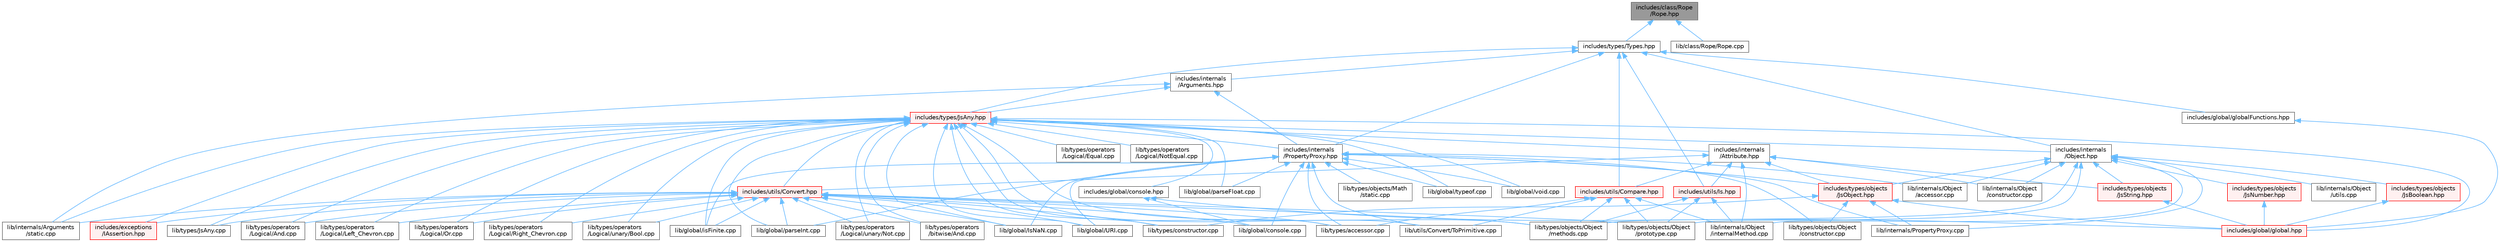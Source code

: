 digraph "includes/class/Rope/Rope.hpp"
{
 // LATEX_PDF_SIZE
  bgcolor="transparent";
  edge [fontname=Helvetica,fontsize=10,labelfontname=Helvetica,labelfontsize=10];
  node [fontname=Helvetica,fontsize=10,shape=box,height=0.2,width=0.4];
  Node1 [id="Node000001",label="includes/class/Rope\l/Rope.hpp",height=0.2,width=0.4,color="gray40", fillcolor="grey60", style="filled", fontcolor="black",tooltip=" "];
  Node1 -> Node2 [id="edge1_Node000001_Node000002",dir="back",color="steelblue1",style="solid",tooltip=" "];
  Node2 [id="Node000002",label="includes/types/Types.hpp",height=0.2,width=0.4,color="grey40", fillcolor="white", style="filled",URL="$Types_8hpp.html",tooltip=" "];
  Node2 -> Node3 [id="edge2_Node000002_Node000003",dir="back",color="steelblue1",style="solid",tooltip=" "];
  Node3 [id="Node000003",label="includes/global/globalFunctions.hpp",height=0.2,width=0.4,color="grey40", fillcolor="white", style="filled",URL="$globalFunctions_8hpp.html",tooltip=" "];
  Node3 -> Node4 [id="edge3_Node000003_Node000004",dir="back",color="steelblue1",style="solid",tooltip=" "];
  Node4 [id="Node000004",label="includes/global/global.hpp",height=0.2,width=0.4,color="red", fillcolor="#FFF0F0", style="filled",URL="$global_8hpp.html",tooltip=" "];
  Node2 -> Node7 [id="edge4_Node000002_Node000007",dir="back",color="steelblue1",style="solid",tooltip=" "];
  Node7 [id="Node000007",label="includes/internals\l/Arguments.hpp",height=0.2,width=0.4,color="grey40", fillcolor="white", style="filled",URL="$Arguments_8hpp.html",tooltip=" "];
  Node7 -> Node8 [id="edge5_Node000007_Node000008",dir="back",color="steelblue1",style="solid",tooltip=" "];
  Node8 [id="Node000008",label="includes/internals\l/PropertyProxy.hpp",height=0.2,width=0.4,color="grey40", fillcolor="white", style="filled",URL="$PropertyProxy_8hpp.html",tooltip=" "];
  Node8 -> Node9 [id="edge6_Node000008_Node000009",dir="back",color="steelblue1",style="solid",tooltip=" "];
  Node9 [id="Node000009",label="includes/types/objects\l/JsObject.hpp",height=0.2,width=0.4,color="red", fillcolor="#FFF0F0", style="filled",URL="$JsObject_8hpp.html",tooltip=" "];
  Node9 -> Node4 [id="edge7_Node000009_Node000004",dir="back",color="steelblue1",style="solid",tooltip=" "];
  Node9 -> Node31 [id="edge8_Node000009_Node000031",dir="back",color="steelblue1",style="solid",tooltip=" "];
  Node31 [id="Node000031",label="lib/internals/PropertyProxy.cpp",height=0.2,width=0.4,color="grey40", fillcolor="white", style="filled",URL="$PropertyProxy_8cpp.html",tooltip=" "];
  Node9 -> Node32 [id="edge9_Node000009_Node000032",dir="back",color="steelblue1",style="solid",tooltip=" "];
  Node32 [id="Node000032",label="lib/types/constructor.cpp",height=0.2,width=0.4,color="grey40", fillcolor="white", style="filled",URL="$types_2constructor_8cpp.html",tooltip=" "];
  Node9 -> Node24 [id="edge10_Node000009_Node000024",dir="back",color="steelblue1",style="solid",tooltip=" "];
  Node24 [id="Node000024",label="lib/types/objects/Object\l/constructor.cpp",height=0.2,width=0.4,color="grey40", fillcolor="white", style="filled",URL="$types_2objects_2Object_2constructor_8cpp.html",tooltip=" "];
  Node8 -> Node38 [id="edge11_Node000008_Node000038",dir="back",color="steelblue1",style="solid",tooltip=" "];
  Node38 [id="Node000038",label="lib/global/IsNaN.cpp",height=0.2,width=0.4,color="grey40", fillcolor="white", style="filled",URL="$IsNaN_8cpp.html",tooltip=" "];
  Node8 -> Node39 [id="edge12_Node000008_Node000039",dir="back",color="steelblue1",style="solid",tooltip=" "];
  Node39 [id="Node000039",label="lib/global/URI.cpp",height=0.2,width=0.4,color="grey40", fillcolor="white", style="filled",URL="$URI_8cpp.html",tooltip=" "];
  Node8 -> Node40 [id="edge13_Node000008_Node000040",dir="back",color="steelblue1",style="solid",tooltip=" "];
  Node40 [id="Node000040",label="lib/global/console.cpp",height=0.2,width=0.4,color="grey40", fillcolor="white", style="filled",URL="$console_8cpp.html",tooltip=" "];
  Node8 -> Node41 [id="edge14_Node000008_Node000041",dir="back",color="steelblue1",style="solid",tooltip=" "];
  Node41 [id="Node000041",label="lib/global/isFinite.cpp",height=0.2,width=0.4,color="grey40", fillcolor="white", style="filled",URL="$isFinite_8cpp.html",tooltip=" "];
  Node8 -> Node42 [id="edge15_Node000008_Node000042",dir="back",color="steelblue1",style="solid",tooltip=" "];
  Node42 [id="Node000042",label="lib/global/parseFloat.cpp",height=0.2,width=0.4,color="grey40", fillcolor="white", style="filled",URL="$parseFloat_8cpp.html",tooltip=" "];
  Node8 -> Node43 [id="edge16_Node000008_Node000043",dir="back",color="steelblue1",style="solid",tooltip=" "];
  Node43 [id="Node000043",label="lib/global/parseInt.cpp",height=0.2,width=0.4,color="grey40", fillcolor="white", style="filled",URL="$parseInt_8cpp.html",tooltip=" "];
  Node8 -> Node44 [id="edge17_Node000008_Node000044",dir="back",color="steelblue1",style="solid",tooltip=" "];
  Node44 [id="Node000044",label="lib/global/typeof.cpp",height=0.2,width=0.4,color="grey40", fillcolor="white", style="filled",URL="$typeof_8cpp.html",tooltip=" "];
  Node8 -> Node45 [id="edge18_Node000008_Node000045",dir="back",color="steelblue1",style="solid",tooltip=" "];
  Node45 [id="Node000045",label="lib/global/void.cpp",height=0.2,width=0.4,color="grey40", fillcolor="white", style="filled",URL="$void_8cpp.html",tooltip=" "];
  Node8 -> Node46 [id="edge19_Node000008_Node000046",dir="back",color="steelblue1",style="solid",tooltip=" "];
  Node46 [id="Node000046",label="lib/internals/Object\l/accessor.cpp",height=0.2,width=0.4,color="grey40", fillcolor="white", style="filled",URL="$internals_2Object_2accessor_8cpp.html",tooltip=" "];
  Node8 -> Node31 [id="edge20_Node000008_Node000031",dir="back",color="steelblue1",style="solid",tooltip=" "];
  Node8 -> Node17 [id="edge21_Node000008_Node000017",dir="back",color="steelblue1",style="solid",tooltip=" "];
  Node17 [id="Node000017",label="lib/types/accessor.cpp",height=0.2,width=0.4,color="grey40", fillcolor="white", style="filled",URL="$types_2accessor_8cpp.html",tooltip=" "];
  Node8 -> Node47 [id="edge22_Node000008_Node000047",dir="back",color="steelblue1",style="solid",tooltip=" "];
  Node47 [id="Node000047",label="lib/types/objects/Math\l/static.cpp",height=0.2,width=0.4,color="grey40", fillcolor="white", style="filled",URL="$types_2objects_2Math_2static_8cpp.html",tooltip=" "];
  Node8 -> Node24 [id="edge23_Node000008_Node000024",dir="back",color="steelblue1",style="solid",tooltip=" "];
  Node8 -> Node48 [id="edge24_Node000008_Node000048",dir="back",color="steelblue1",style="solid",tooltip=" "];
  Node48 [id="Node000048",label="lib/utils/Convert/ToPrimitive.cpp",height=0.2,width=0.4,color="grey40", fillcolor="white", style="filled",URL="$ToPrimitive_8cpp.html",tooltip=" "];
  Node7 -> Node49 [id="edge25_Node000007_Node000049",dir="back",color="steelblue1",style="solid",tooltip=" "];
  Node49 [id="Node000049",label="includes/types/JsAny.hpp",height=0.2,width=0.4,color="red", fillcolor="#FFF0F0", style="filled",URL="$JsAny_8hpp.html",tooltip=" "];
  Node49 -> Node50 [id="edge26_Node000049_Node000050",dir="back",color="steelblue1",style="solid",tooltip=" "];
  Node50 [id="Node000050",label="includes/exceptions\l/IAssertion.hpp",height=0.2,width=0.4,color="red", fillcolor="#FFF0F0", style="filled",URL="$IAssertion_8hpp.html",tooltip=" "];
  Node49 -> Node53 [id="edge27_Node000049_Node000053",dir="back",color="steelblue1",style="solid",tooltip=" "];
  Node53 [id="Node000053",label="includes/global/console.hpp",height=0.2,width=0.4,color="grey40", fillcolor="white", style="filled",URL="$console_8hpp.html",tooltip=" "];
  Node53 -> Node4 [id="edge28_Node000053_Node000004",dir="back",color="steelblue1",style="solid",tooltip=" "];
  Node53 -> Node40 [id="edge29_Node000053_Node000040",dir="back",color="steelblue1",style="solid",tooltip=" "];
  Node49 -> Node4 [id="edge30_Node000049_Node000004",dir="back",color="steelblue1",style="solid",tooltip=" "];
  Node49 -> Node54 [id="edge31_Node000049_Node000054",dir="back",color="steelblue1",style="solid",tooltip=" "];
  Node54 [id="Node000054",label="includes/internals\l/Attribute.hpp",height=0.2,width=0.4,color="grey40", fillcolor="white", style="filled",URL="$Attribute_8hpp.html",tooltip=" "];
  Node54 -> Node9 [id="edge32_Node000054_Node000009",dir="back",color="steelblue1",style="solid",tooltip=" "];
  Node54 -> Node55 [id="edge33_Node000054_Node000055",dir="back",color="steelblue1",style="solid",tooltip=" "];
  Node55 [id="Node000055",label="includes/types/objects\l/JsString.hpp",height=0.2,width=0.4,color="red", fillcolor="#FFF0F0", style="filled",URL="$JsString_8hpp.html",tooltip=" "];
  Node55 -> Node4 [id="edge34_Node000055_Node000004",dir="back",color="steelblue1",style="solid",tooltip=" "];
  Node54 -> Node58 [id="edge35_Node000054_Node000058",dir="back",color="steelblue1",style="solid",tooltip=" "];
  Node58 [id="Node000058",label="includes/utils/Compare.hpp",height=0.2,width=0.4,color="red", fillcolor="#FFF0F0", style="filled",URL="$Compare_8hpp.html",tooltip=" "];
  Node58 -> Node59 [id="edge36_Node000058_Node000059",dir="back",color="steelblue1",style="solid",tooltip=" "];
  Node59 [id="Node000059",label="lib/internals/Object\l/internalMethod.cpp",height=0.2,width=0.4,color="grey40", fillcolor="white", style="filled",URL="$internals_2Object_2internalMethod_8cpp.html",tooltip=" "];
  Node58 -> Node17 [id="edge37_Node000058_Node000017",dir="back",color="steelblue1",style="solid",tooltip=" "];
  Node58 -> Node25 [id="edge38_Node000058_Node000025",dir="back",color="steelblue1",style="solid",tooltip=" "];
  Node25 [id="Node000025",label="lib/types/objects/Object\l/methods.cpp",height=0.2,width=0.4,color="grey40", fillcolor="white", style="filled",URL="$Object_2methods_8cpp.html",tooltip=" "];
  Node58 -> Node26 [id="edge39_Node000058_Node000026",dir="back",color="steelblue1",style="solid",tooltip=" "];
  Node26 [id="Node000026",label="lib/types/objects/Object\l/prototype.cpp",height=0.2,width=0.4,color="grey40", fillcolor="white", style="filled",URL="$Object_2prototype_8cpp.html",tooltip=" "];
  Node58 -> Node48 [id="edge40_Node000058_Node000048",dir="back",color="steelblue1",style="solid",tooltip=" "];
  Node54 -> Node60 [id="edge41_Node000054_Node000060",dir="back",color="steelblue1",style="solid",tooltip=" "];
  Node60 [id="Node000060",label="includes/utils/Convert.hpp",height=0.2,width=0.4,color="red", fillcolor="#FFF0F0", style="filled",URL="$Convert_8hpp.html",tooltip=" "];
  Node60 -> Node50 [id="edge42_Node000060_Node000050",dir="back",color="steelblue1",style="solid",tooltip=" "];
  Node60 -> Node38 [id="edge43_Node000060_Node000038",dir="back",color="steelblue1",style="solid",tooltip=" "];
  Node60 -> Node39 [id="edge44_Node000060_Node000039",dir="back",color="steelblue1",style="solid",tooltip=" "];
  Node60 -> Node40 [id="edge45_Node000060_Node000040",dir="back",color="steelblue1",style="solid",tooltip=" "];
  Node60 -> Node41 [id="edge46_Node000060_Node000041",dir="back",color="steelblue1",style="solid",tooltip=" "];
  Node60 -> Node43 [id="edge47_Node000060_Node000043",dir="back",color="steelblue1",style="solid",tooltip=" "];
  Node60 -> Node16 [id="edge48_Node000060_Node000016",dir="back",color="steelblue1",style="solid",tooltip=" "];
  Node16 [id="Node000016",label="lib/internals/Arguments\l/static.cpp",height=0.2,width=0.4,color="grey40", fillcolor="white", style="filled",URL="$internals_2Arguments_2static_8cpp.html",tooltip=" "];
  Node60 -> Node62 [id="edge49_Node000060_Node000062",dir="back",color="steelblue1",style="solid",tooltip=" "];
  Node62 [id="Node000062",label="lib/types/JsAny.cpp",height=0.2,width=0.4,color="grey40", fillcolor="white", style="filled",URL="$JsAny_8cpp.html",tooltip=" "];
  Node60 -> Node17 [id="edge50_Node000060_Node000017",dir="back",color="steelblue1",style="solid",tooltip=" "];
  Node60 -> Node32 [id="edge51_Node000060_Node000032",dir="back",color="steelblue1",style="solid",tooltip=" "];
  Node60 -> Node25 [id="edge52_Node000060_Node000025",dir="back",color="steelblue1",style="solid",tooltip=" "];
  Node60 -> Node26 [id="edge53_Node000060_Node000026",dir="back",color="steelblue1",style="solid",tooltip=" "];
  Node60 -> Node65 [id="edge54_Node000060_Node000065",dir="back",color="steelblue1",style="solid",tooltip=" "];
  Node65 [id="Node000065",label="lib/types/operators\l/Logical/And.cpp",height=0.2,width=0.4,color="grey40", fillcolor="white", style="filled",URL="$Logical_2And_8cpp.html",tooltip=" "];
  Node60 -> Node66 [id="edge55_Node000060_Node000066",dir="back",color="steelblue1",style="solid",tooltip=" "];
  Node66 [id="Node000066",label="lib/types/operators\l/Logical/Left_Chevron.cpp",height=0.2,width=0.4,color="grey40", fillcolor="white", style="filled",URL="$Left__Chevron_8cpp.html",tooltip=" "];
  Node60 -> Node67 [id="edge56_Node000060_Node000067",dir="back",color="steelblue1",style="solid",tooltip=" "];
  Node67 [id="Node000067",label="lib/types/operators\l/Logical/Or.cpp",height=0.2,width=0.4,color="grey40", fillcolor="white", style="filled",URL="$Logical_2Or_8cpp.html",tooltip=" "];
  Node60 -> Node68 [id="edge57_Node000060_Node000068",dir="back",color="steelblue1",style="solid",tooltip=" "];
  Node68 [id="Node000068",label="lib/types/operators\l/Logical/Right_Chevron.cpp",height=0.2,width=0.4,color="grey40", fillcolor="white", style="filled",URL="$Right__Chevron_8cpp.html",tooltip=" "];
  Node60 -> Node69 [id="edge58_Node000060_Node000069",dir="back",color="steelblue1",style="solid",tooltip=" "];
  Node69 [id="Node000069",label="lib/types/operators\l/Logical/unary/Bool.cpp",height=0.2,width=0.4,color="grey40", fillcolor="white", style="filled",URL="$Bool_8cpp.html",tooltip=" "];
  Node60 -> Node70 [id="edge59_Node000060_Node000070",dir="back",color="steelblue1",style="solid",tooltip=" "];
  Node70 [id="Node000070",label="lib/types/operators\l/Logical/unary/Not.cpp",height=0.2,width=0.4,color="grey40", fillcolor="white", style="filled",URL="$Logical_2unary_2Not_8cpp.html",tooltip=" "];
  Node60 -> Node71 [id="edge60_Node000060_Node000071",dir="back",color="steelblue1",style="solid",tooltip=" "];
  Node71 [id="Node000071",label="lib/types/operators\l/bitwise/And.cpp",height=0.2,width=0.4,color="grey40", fillcolor="white", style="filled",URL="$bitwise_2And_8cpp.html",tooltip=" "];
  Node54 -> Node91 [id="edge61_Node000054_Node000091",dir="back",color="steelblue1",style="solid",tooltip=" "];
  Node91 [id="Node000091",label="includes/utils/Is.hpp",height=0.2,width=0.4,color="red", fillcolor="#FFF0F0", style="filled",URL="$Is_8hpp.html",tooltip=" "];
  Node91 -> Node59 [id="edge62_Node000091_Node000059",dir="back",color="steelblue1",style="solid",tooltip=" "];
  Node91 -> Node25 [id="edge63_Node000091_Node000025",dir="back",color="steelblue1",style="solid",tooltip=" "];
  Node91 -> Node26 [id="edge64_Node000091_Node000026",dir="back",color="steelblue1",style="solid",tooltip=" "];
  Node54 -> Node92 [id="edge65_Node000054_Node000092",dir="back",color="steelblue1",style="solid",tooltip=" "];
  Node92 [id="Node000092",label="lib/internals/Object\l/constructor.cpp",height=0.2,width=0.4,color="grey40", fillcolor="white", style="filled",URL="$internals_2Object_2constructor_8cpp.html",tooltip=" "];
  Node54 -> Node59 [id="edge66_Node000054_Node000059",dir="back",color="steelblue1",style="solid",tooltip=" "];
  Node49 -> Node93 [id="edge67_Node000049_Node000093",dir="back",color="steelblue1",style="solid",tooltip=" "];
  Node93 [id="Node000093",label="includes/internals\l/Object.hpp",height=0.2,width=0.4,color="grey40", fillcolor="white", style="filled",URL="$Object_8hpp.html",tooltip=" "];
  Node93 -> Node94 [id="edge68_Node000093_Node000094",dir="back",color="steelblue1",style="solid",tooltip=" "];
  Node94 [id="Node000094",label="includes/types/objects\l/JsBoolean.hpp",height=0.2,width=0.4,color="red", fillcolor="#FFF0F0", style="filled",URL="$JsBoolean_8hpp.html",tooltip=" "];
  Node94 -> Node4 [id="edge69_Node000094_Node000004",dir="back",color="steelblue1",style="solid",tooltip=" "];
  Node93 -> Node95 [id="edge70_Node000093_Node000095",dir="back",color="steelblue1",style="solid",tooltip=" "];
  Node95 [id="Node000095",label="includes/types/objects\l/JsNumber.hpp",height=0.2,width=0.4,color="red", fillcolor="#FFF0F0", style="filled",URL="$JsNumber_8hpp.html",tooltip=" "];
  Node95 -> Node4 [id="edge71_Node000095_Node000004",dir="back",color="steelblue1",style="solid",tooltip=" "];
  Node93 -> Node9 [id="edge72_Node000093_Node000009",dir="back",color="steelblue1",style="solid",tooltip=" "];
  Node93 -> Node55 [id="edge73_Node000093_Node000055",dir="back",color="steelblue1",style="solid",tooltip=" "];
  Node93 -> Node46 [id="edge74_Node000093_Node000046",dir="back",color="steelblue1",style="solid",tooltip=" "];
  Node93 -> Node92 [id="edge75_Node000093_Node000092",dir="back",color="steelblue1",style="solid",tooltip=" "];
  Node93 -> Node59 [id="edge76_Node000093_Node000059",dir="back",color="steelblue1",style="solid",tooltip=" "];
  Node93 -> Node96 [id="edge77_Node000093_Node000096",dir="back",color="steelblue1",style="solid",tooltip=" "];
  Node96 [id="Node000096",label="lib/internals/Object\l/utils.cpp",height=0.2,width=0.4,color="grey40", fillcolor="white", style="filled",URL="$utils_8cpp.html",tooltip=" "];
  Node93 -> Node31 [id="edge78_Node000093_Node000031",dir="back",color="steelblue1",style="solid",tooltip=" "];
  Node93 -> Node25 [id="edge79_Node000093_Node000025",dir="back",color="steelblue1",style="solid",tooltip=" "];
  Node93 -> Node26 [id="edge80_Node000093_Node000026",dir="back",color="steelblue1",style="solid",tooltip=" "];
  Node49 -> Node8 [id="edge81_Node000049_Node000008",dir="back",color="steelblue1",style="solid",tooltip=" "];
  Node49 -> Node60 [id="edge82_Node000049_Node000060",dir="back",color="steelblue1",style="solid",tooltip=" "];
  Node49 -> Node38 [id="edge83_Node000049_Node000038",dir="back",color="steelblue1",style="solid",tooltip=" "];
  Node49 -> Node39 [id="edge84_Node000049_Node000039",dir="back",color="steelblue1",style="solid",tooltip=" "];
  Node49 -> Node41 [id="edge85_Node000049_Node000041",dir="back",color="steelblue1",style="solid",tooltip=" "];
  Node49 -> Node42 [id="edge86_Node000049_Node000042",dir="back",color="steelblue1",style="solid",tooltip=" "];
  Node49 -> Node43 [id="edge87_Node000049_Node000043",dir="back",color="steelblue1",style="solid",tooltip=" "];
  Node49 -> Node44 [id="edge88_Node000049_Node000044",dir="back",color="steelblue1",style="solid",tooltip=" "];
  Node49 -> Node45 [id="edge89_Node000049_Node000045",dir="back",color="steelblue1",style="solid",tooltip=" "];
  Node49 -> Node16 [id="edge90_Node000049_Node000016",dir="back",color="steelblue1",style="solid",tooltip=" "];
  Node49 -> Node62 [id="edge91_Node000049_Node000062",dir="back",color="steelblue1",style="solid",tooltip=" "];
  Node49 -> Node17 [id="edge92_Node000049_Node000017",dir="back",color="steelblue1",style="solid",tooltip=" "];
  Node49 -> Node32 [id="edge93_Node000049_Node000032",dir="back",color="steelblue1",style="solid",tooltip=" "];
  Node49 -> Node25 [id="edge94_Node000049_Node000025",dir="back",color="steelblue1",style="solid",tooltip=" "];
  Node49 -> Node65 [id="edge95_Node000049_Node000065",dir="back",color="steelblue1",style="solid",tooltip=" "];
  Node49 -> Node97 [id="edge96_Node000049_Node000097",dir="back",color="steelblue1",style="solid",tooltip=" "];
  Node97 [id="Node000097",label="lib/types/operators\l/Logical/Equal.cpp",height=0.2,width=0.4,color="grey40", fillcolor="white", style="filled",URL="$Equal_8cpp.html",tooltip=" "];
  Node49 -> Node66 [id="edge97_Node000049_Node000066",dir="back",color="steelblue1",style="solid",tooltip=" "];
  Node49 -> Node98 [id="edge98_Node000049_Node000098",dir="back",color="steelblue1",style="solid",tooltip=" "];
  Node98 [id="Node000098",label="lib/types/operators\l/Logical/NotEqual.cpp",height=0.2,width=0.4,color="grey40", fillcolor="white", style="filled",URL="$NotEqual_8cpp.html",tooltip=" "];
  Node49 -> Node67 [id="edge99_Node000049_Node000067",dir="back",color="steelblue1",style="solid",tooltip=" "];
  Node49 -> Node68 [id="edge100_Node000049_Node000068",dir="back",color="steelblue1",style="solid",tooltip=" "];
  Node49 -> Node69 [id="edge101_Node000049_Node000069",dir="back",color="steelblue1",style="solid",tooltip=" "];
  Node49 -> Node70 [id="edge102_Node000049_Node000070",dir="back",color="steelblue1",style="solid",tooltip=" "];
  Node49 -> Node71 [id="edge103_Node000049_Node000071",dir="back",color="steelblue1",style="solid",tooltip=" "];
  Node49 -> Node48 [id="edge104_Node000049_Node000048",dir="back",color="steelblue1",style="solid",tooltip=" "];
  Node7 -> Node16 [id="edge105_Node000007_Node000016",dir="back",color="steelblue1",style="solid",tooltip=" "];
  Node2 -> Node93 [id="edge106_Node000002_Node000093",dir="back",color="steelblue1",style="solid",tooltip=" "];
  Node2 -> Node8 [id="edge107_Node000002_Node000008",dir="back",color="steelblue1",style="solid",tooltip=" "];
  Node2 -> Node49 [id="edge108_Node000002_Node000049",dir="back",color="steelblue1",style="solid",tooltip=" "];
  Node2 -> Node58 [id="edge109_Node000002_Node000058",dir="back",color="steelblue1",style="solid",tooltip=" "];
  Node2 -> Node91 [id="edge110_Node000002_Node000091",dir="back",color="steelblue1",style="solid",tooltip=" "];
  Node1 -> Node103 [id="edge111_Node000001_Node000103",dir="back",color="steelblue1",style="solid",tooltip=" "];
  Node103 [id="Node000103",label="lib/class/Rope/Rope.cpp",height=0.2,width=0.4,color="grey40", fillcolor="white", style="filled",URL="$Rope_8cpp.html",tooltip=" "];
}
